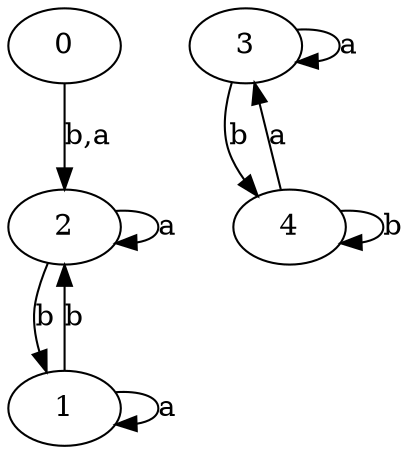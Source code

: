 digraph {
 ranksep=0.5;
 d2tdocpreamble = "\usetikzlibrary{automata}";
 d2tfigpreamble = "\tikzstyle{every state}= [ draw=blue!50,very thick,fill=blue!20]  \tikzstyle{auto}= [fill=white]";
 node [style="state"];
 edge [lblstyle="auto",topath="bend right", len=4  ]
  "0" [label="0",style = "state, accepting"];
  "1" [label="1",];
  "2" [label="2",];
  "3" [label="3",];
  "4" [label="4",style = "state, initial"];
  "0" -> "2" [label="b,a"];
  "1" -> "1" [label="a",topath="loop above"];
  "1" -> "2" [label="b"];
  "2" -> "1" [label="b"];
  "2" -> "2" [label="a",topath="loop above"];
  "3" -> "3" [label="a",topath="loop above"];
  "3" -> "4" [label="b"];
  "4" -> "3" [label="a"];
  "4" -> "4" [label="b",topath="loop above"];
}